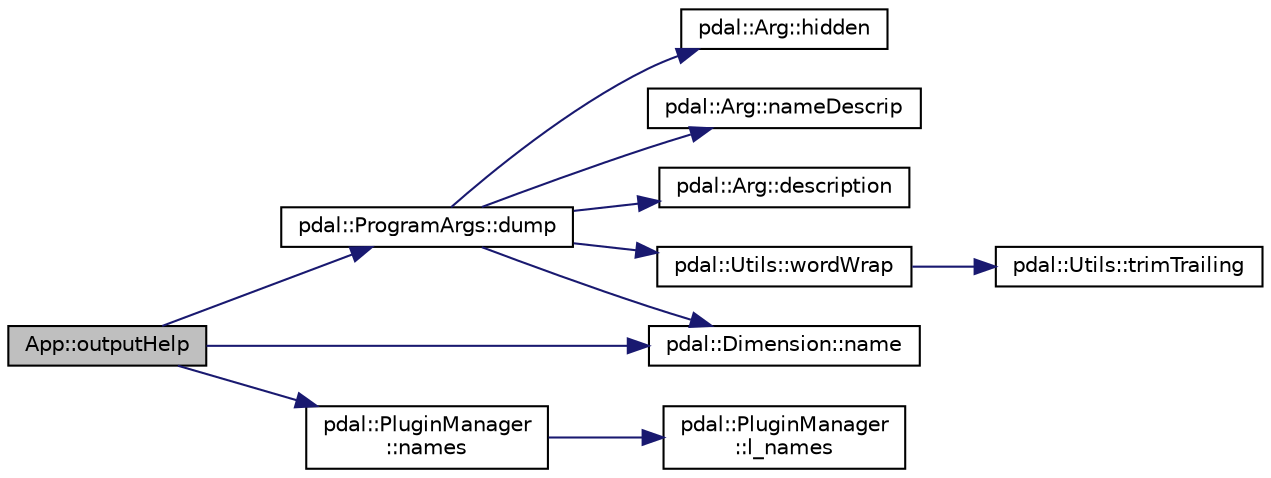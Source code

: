digraph "App::outputHelp"
{
  edge [fontname="Helvetica",fontsize="10",labelfontname="Helvetica",labelfontsize="10"];
  node [fontname="Helvetica",fontsize="10",shape=record];
  rankdir="LR";
  Node1 [label="App::outputHelp",height=0.2,width=0.4,color="black", fillcolor="grey75", style="filled", fontcolor="black"];
  Node1 -> Node2 [color="midnightblue",fontsize="10",style="solid",fontname="Helvetica"];
  Node2 [label="pdal::ProgramArgs::dump",height=0.2,width=0.4,color="black", fillcolor="white", style="filled",URL="$classpdal_1_1ProgramArgs.html#a735375940de6cf77c210986dbadb5ae2"];
  Node2 -> Node3 [color="midnightblue",fontsize="10",style="solid",fontname="Helvetica"];
  Node3 [label="pdal::Arg::hidden",height=0.2,width=0.4,color="black", fillcolor="white", style="filled",URL="$classpdal_1_1Arg.html#a04d4397190ffe54f705dc746568a99c8"];
  Node2 -> Node4 [color="midnightblue",fontsize="10",style="solid",fontname="Helvetica"];
  Node4 [label="pdal::Arg::nameDescrip",height=0.2,width=0.4,color="black", fillcolor="white", style="filled",URL="$classpdal_1_1Arg.html#aed1a5d82948beeb7c7edae502fc48153"];
  Node2 -> Node5 [color="midnightblue",fontsize="10",style="solid",fontname="Helvetica"];
  Node5 [label="pdal::Arg::description",height=0.2,width=0.4,color="black", fillcolor="white", style="filled",URL="$classpdal_1_1Arg.html#a3018ba91f8251d33c1c41fc28406dcb1"];
  Node2 -> Node6 [color="midnightblue",fontsize="10",style="solid",fontname="Helvetica"];
  Node6 [label="pdal::Utils::wordWrap",height=0.2,width=0.4,color="black", fillcolor="white", style="filled",URL="$namespacepdal_1_1Utils.html#aa378eb082b365411cba12fa0d72d0fa9"];
  Node6 -> Node7 [color="midnightblue",fontsize="10",style="solid",fontname="Helvetica"];
  Node7 [label="pdal::Utils::trimTrailing",height=0.2,width=0.4,color="black", fillcolor="white", style="filled",URL="$namespacepdal_1_1Utils.html#afed0ad4146baafd1973c85e1508ade73"];
  Node2 -> Node8 [color="midnightblue",fontsize="10",style="solid",fontname="Helvetica"];
  Node8 [label="pdal::Dimension::name",height=0.2,width=0.4,color="black", fillcolor="white", style="filled",URL="$namespacepdal_1_1Dimension.html#af3176b0b7e6b4be000317846cf7c2718"];
  Node1 -> Node8 [color="midnightblue",fontsize="10",style="solid",fontname="Helvetica"];
  Node1 -> Node9 [color="midnightblue",fontsize="10",style="solid",fontname="Helvetica"];
  Node9 [label="pdal::PluginManager\l::names",height=0.2,width=0.4,color="black", fillcolor="white", style="filled",URL="$classpdal_1_1PluginManager.html#a494f92a49079015190f9f8d9e5267779"];
  Node9 -> Node10 [color="midnightblue",fontsize="10",style="solid",fontname="Helvetica"];
  Node10 [label="pdal::PluginManager\l::l_names",height=0.2,width=0.4,color="black", fillcolor="white", style="filled",URL="$classpdal_1_1PluginManager.html#ab1040369e315ab5d6f15033e098e0652"];
}
